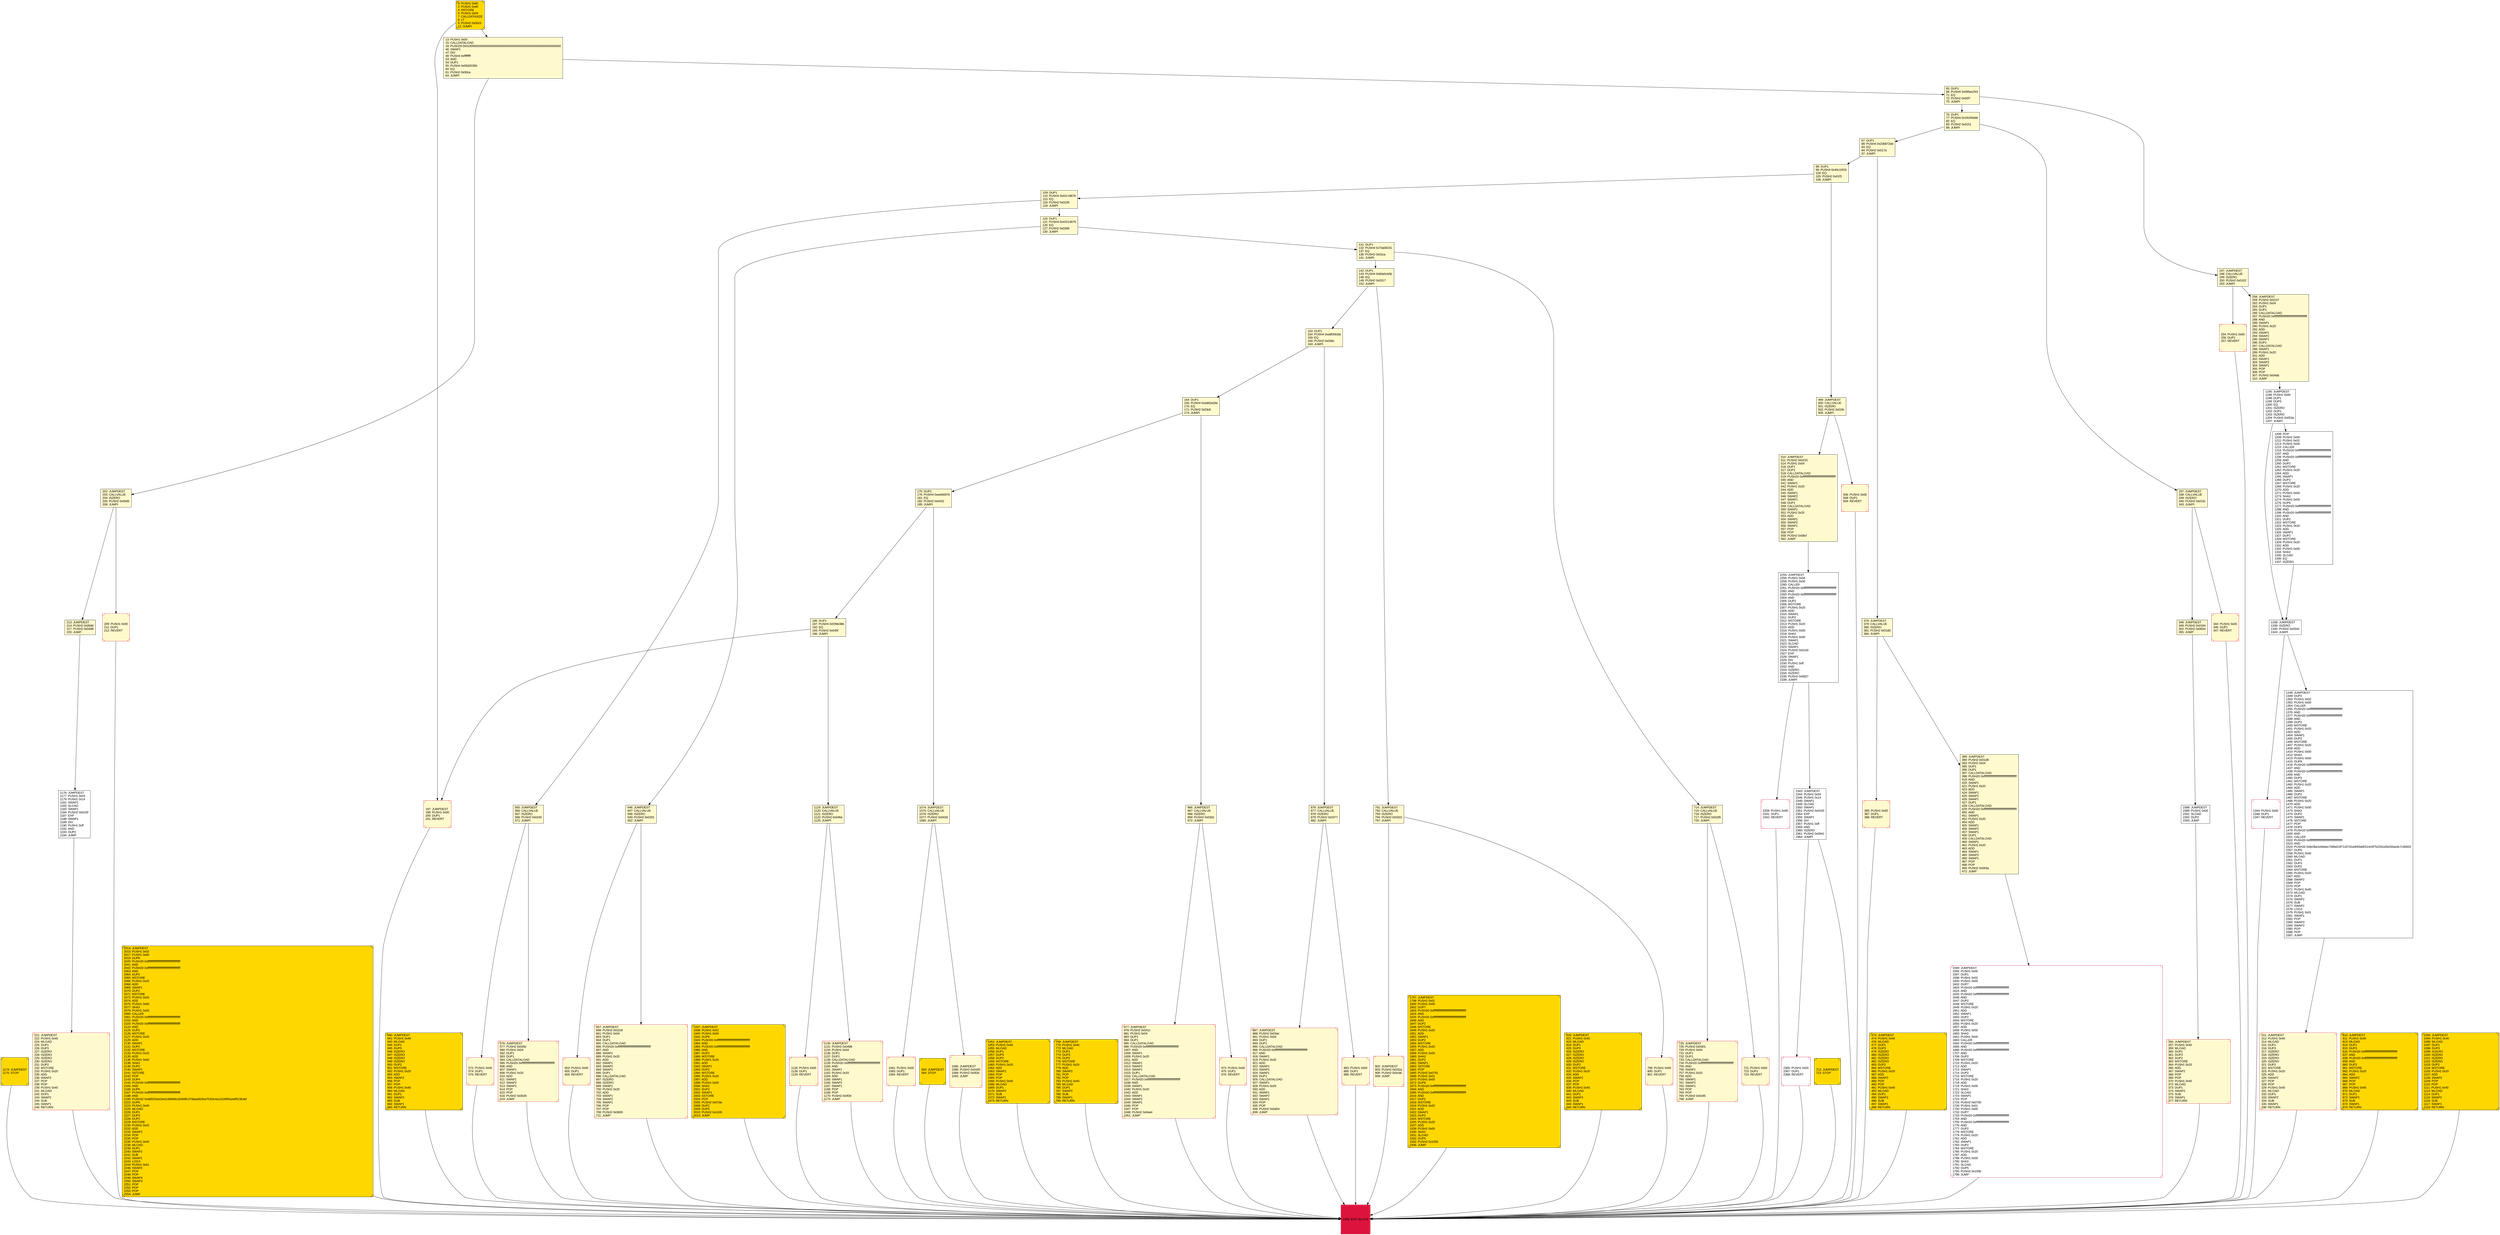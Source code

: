 digraph G {
bgcolor=transparent rankdir=UD;
node [shape=box style=filled color=black fillcolor=white fontname=arial fontcolor=black];
1174 [label="1174: JUMPDEST\l1175: STOP\l" fillcolor=lemonchiffon shape=Msquare fillcolor=gold ];
2339 [label="2339: PUSH1 0x00\l2341: DUP1\l2342: REVERT\l" shape=Msquare color=crimson ];
109 [label="109: DUP1\l110: PUSH4 0x42c1867b\l115: EQ\l116: PUSH2 0x0235\l119: JUMPI\l" fillcolor=lemonchiffon ];
714 [label="714: JUMPDEST\l715: CALLVALUE\l716: ISZERO\l717: PUSH2 0x02d5\l720: JUMPI\l" fillcolor=lemonchiffon ];
1588 [label="1588: JUMPDEST\l1589: PUSH1 0x00\l1591: SLOAD\l1592: DUP2\l1593: JUMP\l" ];
2369 [label="2369: JUMPDEST\l2370: PUSH1 0x00\l2372: SLOAD\l" shape=Msquare color=crimson ];
98 [label="98: DUP1\l99: PUSH4 0x40c10f19\l104: EQ\l105: PUSH2 0x01f3\l108: JUMPI\l" fillcolor=lemonchiffon ];
213 [label="213: JUMPDEST\l214: PUSH2 0x00dd\l217: PUSH2 0x0498\l220: JUMP\l" fillcolor=lemonchiffon ];
311 [label="311: JUMPDEST\l312: PUSH1 0x40\l314: MLOAD\l315: DUP1\l316: DUP3\l317: ISZERO\l318: ISZERO\l319: ISZERO\l320: ISZERO\l321: DUP2\l322: MSTORE\l323: PUSH1 0x20\l325: ADD\l326: SWAP2\l327: POP\l328: POP\l329: PUSH1 0x40\l331: MLOAD\l332: DUP1\l333: SWAP2\l334: SUB\l335: SWAP1\l336: RETURN\l" fillcolor=lemonchiffon shape=Msquare color=crimson ];
2014 [label="2014: JUMPDEST\l2015: PUSH1 0x02\l2017: PUSH1 0x00\l2019: DUP8\l2020: PUSH20 0xffffffffffffffffffffffffffffffffffffffff\l2041: AND\l2042: PUSH20 0xffffffffffffffffffffffffffffffffffffffff\l2063: AND\l2064: DUP2\l2065: MSTORE\l2066: PUSH1 0x20\l2068: ADD\l2069: SWAP1\l2070: DUP2\l2071: MSTORE\l2072: PUSH1 0x20\l2074: ADD\l2075: PUSH1 0x00\l2077: SHA3\l2078: PUSH1 0x00\l2080: CALLER\l2081: PUSH20 0xffffffffffffffffffffffffffffffffffffffff\l2102: AND\l2103: PUSH20 0xffffffffffffffffffffffffffffffffffffffff\l2124: AND\l2125: DUP2\l2126: MSTORE\l2127: PUSH1 0x20\l2129: ADD\l2130: SWAP1\l2131: DUP2\l2132: MSTORE\l2133: PUSH1 0x20\l2135: ADD\l2136: PUSH1 0x00\l2138: SHA3\l2139: DUP2\l2140: SWAP1\l2141: SSTORE\l2142: POP\l2143: DUP4\l2144: PUSH20 0xffffffffffffffffffffffffffffffffffffffff\l2165: AND\l2166: DUP6\l2167: PUSH20 0xffffffffffffffffffffffffffffffffffffffff\l2188: AND\l2189: PUSH32 0xddf252ad1be2c89b69c2b068fc378daa952ba7f163c4a11628f55a4df523b3ef\l2222: DUP6\l2223: PUSH1 0x40\l2225: MLOAD\l2226: DUP1\l2227: DUP3\l2228: DUP2\l2229: MSTORE\l2230: PUSH1 0x20\l2232: ADD\l2233: SWAP2\l2234: POP\l2235: POP\l2236: PUSH1 0x40\l2238: MLOAD\l2239: DUP1\l2240: SWAP2\l2241: SUB\l2242: SWAP1\l2243: LOG3\l2244: PUSH1 0x01\l2246: SWAP2\l2247: POP\l2248: POP\l2249: SWAP4\l2250: SWAP3\l2251: POP\l2252: POP\l2253: POP\l2254: JUMP\l" shape=Msquare fillcolor=gold ];
164 [label="164: DUP1\l165: PUSH4 0xdd62ed3e\l170: EQ\l171: PUSH2 0x03c6\l174: JUMPI\l" fillcolor=lemonchiffon ];
65 [label="65: DUP1\l66: PUSH4 0x095ea7b3\l71: EQ\l72: PUSH2 0x00f7\l75: JUMPI\l" fillcolor=lemonchiffon ];
576 [label="576: JUMPDEST\l577: PUSH2 0x026c\l580: PUSH1 0x04\l582: DUP1\l583: DUP1\l584: CALLDATALOAD\l585: PUSH20 0xffffffffffffffffffffffffffffffffffffffff\l606: AND\l607: SWAP1\l608: PUSH1 0x20\l610: ADD\l611: SWAP1\l612: SWAP2\l613: SWAP1\l614: POP\l615: POP\l616: PUSH2 0x0b35\l619: JUMP\l" fillcolor=lemonchiffon shape=Msquare color=crimson ];
940 [label="940: JUMPDEST\l941: PUSH1 0x40\l943: MLOAD\l944: DUP1\l945: DUP3\l946: ISZERO\l947: ISZERO\l948: ISZERO\l949: ISZERO\l950: DUP2\l951: MSTORE\l952: PUSH1 0x20\l954: ADD\l955: SWAP2\l956: POP\l957: POP\l958: PUSH1 0x40\l960: MLOAD\l961: DUP1\l962: SWAP2\l963: SUB\l964: SWAP1\l965: RETURN\l" fillcolor=lemonchiffon shape=Msquare fillcolor=gold ];
1119 [label="1119: JUMPDEST\l1120: CALLVALUE\l1121: ISZERO\l1122: PUSH2 0x046a\l1125: JUMPI\l" fillcolor=lemonchiffon ];
977 [label="977: JUMPDEST\l978: PUSH2 0x041c\l981: PUSH1 0x04\l983: DUP1\l984: DUP1\l985: CALLDATALOAD\l986: PUSH20 0xffffffffffffffffffffffffffffffffffffffff\l1007: AND\l1008: SWAP1\l1009: PUSH1 0x20\l1011: ADD\l1012: SWAP1\l1013: SWAP2\l1014: SWAP1\l1015: DUP1\l1016: CALLDATALOAD\l1017: PUSH20 0xffffffffffffffffffffffffffffffffffffffff\l1038: AND\l1039: SWAP1\l1040: PUSH1 0x20\l1042: ADD\l1043: SWAP1\l1044: SWAP2\l1045: SWAP1\l1046: POP\l1047: POP\l1048: PUSH2 0x0ea4\l1051: JUMP\l" fillcolor=lemonchiffon shape=Msquare color=crimson ];
1081 [label="1081: PUSH1 0x00\l1083: DUP1\l1084: REVERT\l" fillcolor=lemonchiffon shape=Msquare color=crimson ];
186 [label="186: DUP1\l187: PUSH4 0xf2fde38b\l192: EQ\l193: PUSH2 0x045f\l196: JUMPI\l" fillcolor=lemonchiffon ];
2365 [label="2365: PUSH1 0x00\l2367: DUP1\l2368: REVERT\l" shape=Msquare color=crimson ];
120 [label="120: DUP1\l121: PUSH4 0x43214675\l126: EQ\l127: PUSH2 0x0286\l130: JUMPI\l" fillcolor=lemonchiffon ];
572 [label="572: PUSH1 0x00\l574: DUP1\l575: REVERT\l" fillcolor=lemonchiffon shape=Msquare color=crimson ];
0 [label="0: PUSH1 0x60\l2: PUSH1 0x40\l4: MSTORE\l5: PUSH1 0x04\l7: CALLDATASIZE\l8: LT\l9: PUSH2 0x00c5\l12: JUMPI\l" fillcolor=lemonchiffon shape=Msquare fillcolor=gold ];
2255 [label="2255: JUMPDEST\l2256: PUSH1 0x04\l2258: PUSH1 0x00\l2260: CALLER\l2261: PUSH20 0xffffffffffffffffffffffffffffffffffffffff\l2282: AND\l2283: PUSH20 0xffffffffffffffffffffffffffffffffffffffff\l2304: AND\l2305: DUP2\l2306: MSTORE\l2307: PUSH1 0x20\l2309: ADD\l2310: SWAP1\l2311: DUP2\l2312: MSTORE\l2313: PUSH1 0x20\l2315: ADD\l2316: PUSH1 0x00\l2318: SHA3\l2319: PUSH1 0x00\l2321: SWAP1\l2322: SLOAD\l2323: SWAP1\l2324: PUSH2 0x0100\l2327: EXP\l2328: SWAP1\l2329: DIV\l2330: PUSH1 0xff\l2332: AND\l2333: ISZERO\l2334: ISZERO\l2335: PUSH2 0x0927\l2338: JUMPI\l" ];
1937 [label="1937: JUMPDEST\l1938: PUSH1 0x01\l1940: PUSH1 0x00\l1942: DUP8\l1943: PUSH20 0xffffffffffffffffffffffffffffffffffffffff\l1964: AND\l1965: PUSH20 0xffffffffffffffffffffffffffffffffffffffff\l1986: AND\l1987: DUP2\l1988: MSTORE\l1989: PUSH1 0x20\l1991: ADD\l1992: SWAP1\l1993: DUP2\l1994: MSTORE\l1995: PUSH1 0x20\l1997: ADD\l1998: PUSH1 0x00\l2000: SHA3\l2001: DUP2\l2002: SWAP1\l2003: SSTORE\l2004: POP\l2005: PUSH2 0x07de\l2008: DUP2\l2009: DUP5\l2010: PUSH2 0x1035\l2013: JUMP\l" shape=Msquare fillcolor=gold ];
385 [label="385: PUSH1 0x00\l387: DUP1\l388: REVERT\l" fillcolor=lemonchiffon shape=Msquare color=crimson ];
2343 [label="2343: JUMPDEST\l2344: PUSH1 0x03\l2346: PUSH1 0x14\l2348: SWAP1\l2349: SLOAD\l2350: SWAP1\l2351: PUSH2 0x0100\l2354: EXP\l2355: SWAP1\l2356: DIV\l2357: PUSH1 0xff\l2359: AND\l2360: ISZERO\l2361: PUSH2 0x0941\l2364: JUMPI\l" ];
247 [label="247: JUMPDEST\l248: CALLVALUE\l249: ISZERO\l250: PUSH2 0x0102\l253: JUMPI\l" fillcolor=lemonchiffon ];
1085 [label="1085: JUMPDEST\l1086: PUSH2 0x0445\l1089: PUSH2 0x0f2b\l1092: JUMP\l" fillcolor=lemonchiffon shape=Msquare color=crimson ];
1074 [label="1074: JUMPDEST\l1075: CALLVALUE\l1076: ISZERO\l1077: PUSH2 0x043d\l1080: JUMPI\l" fillcolor=lemonchiffon ];
563 [label="563: JUMPDEST\l564: STOP\l" fillcolor=lemonchiffon shape=Msquare fillcolor=gold ];
1348 [label="1348: JUMPDEST\l1349: DUP2\l1350: PUSH1 0x02\l1352: PUSH1 0x00\l1354: CALLER\l1355: PUSH20 0xffffffffffffffffffffffffffffffffffffffff\l1376: AND\l1377: PUSH20 0xffffffffffffffffffffffffffffffffffffffff\l1398: AND\l1399: DUP2\l1400: MSTORE\l1401: PUSH1 0x20\l1403: ADD\l1404: SWAP1\l1405: DUP2\l1406: MSTORE\l1407: PUSH1 0x20\l1409: ADD\l1410: PUSH1 0x00\l1412: SHA3\l1413: PUSH1 0x00\l1415: DUP6\l1416: PUSH20 0xffffffffffffffffffffffffffffffffffffffff\l1437: AND\l1438: PUSH20 0xffffffffffffffffffffffffffffffffffffffff\l1459: AND\l1460: DUP2\l1461: MSTORE\l1462: PUSH1 0x20\l1464: ADD\l1465: SWAP1\l1466: DUP2\l1467: MSTORE\l1468: PUSH1 0x20\l1470: ADD\l1471: PUSH1 0x00\l1473: SHA3\l1474: DUP2\l1475: SWAP1\l1476: SSTORE\l1477: POP\l1478: DUP3\l1479: PUSH20 0xffffffffffffffffffffffffffffffffffffffff\l1500: AND\l1501: CALLER\l1502: PUSH20 0xffffffffffffffffffffffffffffffffffffffff\l1523: AND\l1524: PUSH32 0x8c5be1e5ebec7d5bd14f71427d1e84f3dd0314c0f7b2291e5b200ac8c7c3b925\l1557: DUP5\l1558: PUSH1 0x40\l1560: MLOAD\l1561: DUP1\l1562: DUP3\l1563: DUP2\l1564: MSTORE\l1565: PUSH1 0x20\l1567: ADD\l1568: SWAP2\l1569: POP\l1570: POP\l1571: PUSH1 0x40\l1573: MLOAD\l1574: DUP1\l1575: SWAP2\l1576: SUB\l1577: SWAP1\l1578: LOG3\l1579: PUSH1 0x01\l1581: SWAP1\l1582: POP\l1583: SWAP3\l1584: SWAP2\l1585: POP\l1586: POP\l1587: JUMP\l" ];
653 [label="653: PUSH1 0x00\l655: DUP1\l656: REVERT\l" fillcolor=lemonchiffon shape=Msquare color=crimson ];
1052 [label="1052: JUMPDEST\l1053: PUSH1 0x40\l1055: MLOAD\l1056: DUP1\l1057: DUP3\l1058: DUP2\l1059: MSTORE\l1060: PUSH1 0x20\l1062: ADD\l1063: SWAP2\l1064: POP\l1065: POP\l1066: PUSH1 0x40\l1068: MLOAD\l1069: DUP1\l1070: SWAP2\l1071: SUB\l1072: SWAP1\l1073: RETURN\l" fillcolor=lemonchiffon shape=Msquare fillcolor=gold ];
769 [label="769: JUMPDEST\l770: PUSH1 0x40\l772: MLOAD\l773: DUP1\l774: DUP3\l775: DUP2\l776: MSTORE\l777: PUSH1 0x20\l779: ADD\l780: SWAP2\l781: POP\l782: POP\l783: PUSH1 0x40\l785: MLOAD\l786: DUP1\l787: SWAP2\l788: SUB\l789: SWAP1\l790: RETURN\l" fillcolor=lemonchiffon shape=Msquare fillcolor=gold ];
1195 [label="1195: JUMPDEST\l1196: PUSH1 0x00\l1198: DUP1\l1199: DUP3\l1200: EQ\l1201: ISZERO\l1202: DUP1\l1203: ISZERO\l1204: PUSH2 0x053a\l1207: JUMPI\l" ];
1594 [label="1594: JUMPDEST\l1595: PUSH1 0x00\l1597: DUP1\l1598: PUSH1 0x02\l1600: PUSH1 0x00\l1602: DUP7\l1603: PUSH20 0xffffffffffffffffffffffffffffffffffffffff\l1624: AND\l1625: PUSH20 0xffffffffffffffffffffffffffffffffffffffff\l1646: AND\l1647: DUP2\l1648: MSTORE\l1649: PUSH1 0x20\l1651: ADD\l1652: SWAP1\l1653: DUP2\l1654: MSTORE\l1655: PUSH1 0x20\l1657: ADD\l1658: PUSH1 0x00\l1660: SHA3\l1661: PUSH1 0x00\l1663: CALLER\l1664: PUSH20 0xffffffffffffffffffffffffffffffffffffffff\l1685: AND\l1686: PUSH20 0xffffffffffffffffffffffffffffffffffffffff\l1707: AND\l1708: DUP2\l1709: MSTORE\l1710: PUSH1 0x20\l1712: ADD\l1713: SWAP1\l1714: DUP2\l1715: MSTORE\l1716: PUSH1 0x20\l1718: ADD\l1719: PUSH1 0x00\l1721: SHA3\l1722: SLOAD\l1723: SWAP1\l1724: POP\l1725: PUSH2 0x0705\l1728: PUSH1 0x01\l1730: PUSH1 0x00\l1732: DUP7\l1733: PUSH20 0xffffffffffffffffffffffffffffffffffffffff\l1754: AND\l1755: PUSH20 0xffffffffffffffffffffffffffffffffffffffff\l1776: AND\l1777: DUP2\l1778: MSTORE\l1779: PUSH1 0x20\l1781: ADD\l1782: SWAP1\l1783: DUP2\l1784: MSTORE\l1785: PUSH1 0x20\l1787: ADD\l1788: PUSH1 0x00\l1790: SHA3\l1791: SLOAD\l1792: DUP5\l1793: PUSH2 0x100b\l1796: JUMP\l" shape=Msquare color=crimson ];
1208 [label="1208: POP\l1209: PUSH1 0x00\l1211: PUSH1 0x02\l1213: PUSH1 0x00\l1215: CALLER\l1216: PUSH20 0xffffffffffffffffffffffffffffffffffffffff\l1237: AND\l1238: PUSH20 0xffffffffffffffffffffffffffffffffffffffff\l1259: AND\l1260: DUP2\l1261: MSTORE\l1262: PUSH1 0x20\l1264: ADD\l1265: SWAP1\l1266: DUP2\l1267: MSTORE\l1268: PUSH1 0x20\l1270: ADD\l1271: PUSH1 0x00\l1273: SHA3\l1274: PUSH1 0x00\l1276: DUP6\l1277: PUSH20 0xffffffffffffffffffffffffffffffffffffffff\l1298: AND\l1299: PUSH20 0xffffffffffffffffffffffffffffffffffffffff\l1320: AND\l1321: DUP2\l1322: MSTORE\l1323: PUSH1 0x20\l1325: ADD\l1326: SWAP1\l1327: DUP2\l1328: MSTORE\l1329: PUSH1 0x20\l1331: ADD\l1332: PUSH1 0x00\l1334: SHA3\l1335: SLOAD\l1336: EQ\l1337: ISZERO\l" ];
131 [label="131: DUP1\l132: PUSH4 0x70a08231\l137: EQ\l138: PUSH2 0x02ca\l141: JUMPI\l" fillcolor=lemonchiffon ];
646 [label="646: JUMPDEST\l647: CALLVALUE\l648: ISZERO\l649: PUSH2 0x0291\l652: JUMPI\l" fillcolor=lemonchiffon ];
510 [label="510: JUMPDEST\l511: PUSH2 0x0233\l514: PUSH1 0x04\l516: DUP1\l517: DUP1\l518: CALLDATALOAD\l519: PUSH20 0xffffffffffffffffffffffffffffffffffffffff\l540: AND\l541: SWAP1\l542: PUSH1 0x20\l544: ADD\l545: SWAP1\l546: SWAP2\l547: SWAP1\l548: DUP1\l549: CALLDATALOAD\l550: SWAP1\l551: PUSH1 0x20\l553: ADD\l554: SWAP1\l555: SWAP2\l556: SWAP1\l557: POP\l558: POP\l559: PUSH2 0x08cf\l562: JUMP\l" fillcolor=lemonchiffon ];
798 [label="798: PUSH1 0x00\l800: DUP1\l801: REVERT\l" fillcolor=lemonchiffon shape=Msquare color=crimson ];
197 [label="197: JUMPDEST\l198: PUSH1 0x00\l200: DUP1\l201: REVERT\l" fillcolor=lemonchiffon shape=Msquare color=crimson ];
2369 [label="2369: EXIT BLOCK\l" fillcolor=crimson ];
389 [label="389: JUMPDEST\l390: PUSH2 0x01d9\l393: PUSH1 0x04\l395: DUP1\l396: DUP1\l397: CALLDATALOAD\l398: PUSH20 0xffffffffffffffffffffffffffffffffffffffff\l419: AND\l420: SWAP1\l421: PUSH1 0x20\l423: ADD\l424: SWAP1\l425: SWAP2\l426: SWAP1\l427: DUP1\l428: CALLDATALOAD\l429: PUSH20 0xffffffffffffffffffffffffffffffffffffffff\l450: AND\l451: SWAP1\l452: PUSH1 0x20\l454: ADD\l455: SWAP1\l456: SWAP2\l457: SWAP1\l458: DUP1\l459: CALLDATALOAD\l460: SWAP1\l461: PUSH1 0x20\l463: ADD\l464: SWAP1\l465: SWAP2\l466: SWAP1\l467: POP\l468: POP\l469: PUSH2 0x063a\l472: JUMP\l" fillcolor=lemonchiffon ];
175 [label="175: DUP1\l176: PUSH4 0xeefa597b\l181: EQ\l182: PUSH2 0x0432\l185: JUMPI\l" fillcolor=lemonchiffon ];
348 [label="348: JUMPDEST\l349: PUSH2 0x0164\l352: PUSH2 0x0634\l355: JUMP\l" fillcolor=lemonchiffon ];
725 [label="725: JUMPDEST\l726: PUSH2 0x0301\l729: PUSH1 0x04\l731: DUP1\l732: DUP1\l733: CALLDATALOAD\l734: PUSH20 0xffffffffffffffffffffffffffffffffffffffff\l755: AND\l756: SWAP1\l757: PUSH1 0x20\l759: ADD\l760: SWAP1\l761: SWAP2\l762: SWAP1\l763: POP\l764: POP\l765: PUSH2 0x0c95\l768: JUMP\l" fillcolor=lemonchiffon shape=Msquare color=crimson ];
337 [label="337: JUMPDEST\l338: CALLVALUE\l339: ISZERO\l340: PUSH2 0x015c\l343: JUMPI\l" fillcolor=lemonchiffon ];
87 [label="87: DUP1\l88: PUSH4 0x23b872dd\l93: EQ\l94: PUSH2 0x017a\l97: JUMPI\l" fillcolor=lemonchiffon ];
1126 [label="1126: PUSH1 0x00\l1128: DUP1\l1129: REVERT\l" fillcolor=lemonchiffon shape=Msquare color=crimson ];
1797 [label="1797: JUMPDEST\l1798: PUSH1 0x01\l1800: PUSH1 0x00\l1802: DUP7\l1803: PUSH20 0xffffffffffffffffffffffffffffffffffffffff\l1824: AND\l1825: PUSH20 0xffffffffffffffffffffffffffffffffffffffff\l1846: AND\l1847: DUP2\l1848: MSTORE\l1849: PUSH1 0x20\l1851: ADD\l1852: SWAP1\l1853: DUP2\l1854: MSTORE\l1855: PUSH1 0x20\l1857: ADD\l1858: PUSH1 0x00\l1860: SHA3\l1861: DUP2\l1862: SWAP1\l1863: SSTORE\l1864: POP\l1865: PUSH2 0x0791\l1868: PUSH1 0x01\l1870: PUSH1 0x00\l1872: DUP8\l1873: PUSH20 0xffffffffffffffffffffffffffffffffffffffff\l1894: AND\l1895: PUSH20 0xffffffffffffffffffffffffffffffffffffffff\l1916: AND\l1917: DUP2\l1918: MSTORE\l1919: PUSH1 0x20\l1921: ADD\l1922: SWAP1\l1923: DUP2\l1924: MSTORE\l1925: PUSH1 0x20\l1927: ADD\l1928: PUSH1 0x00\l1930: SHA3\l1931: SLOAD\l1932: DUP5\l1933: PUSH2 0x1035\l1936: JUMP\l" shape=Msquare fillcolor=gold ];
620 [label="620: JUMPDEST\l621: PUSH1 0x40\l623: MLOAD\l624: DUP1\l625: DUP3\l626: ISZERO\l627: ISZERO\l628: ISZERO\l629: ISZERO\l630: DUP2\l631: MSTORE\l632: PUSH1 0x20\l634: ADD\l635: SWAP2\l636: POP\l637: POP\l638: PUSH1 0x40\l640: MLOAD\l641: DUP1\l642: SWAP2\l643: SUB\l644: SWAP1\l645: RETURN\l" fillcolor=lemonchiffon shape=Msquare fillcolor=gold ];
13 [label="13: PUSH1 0x00\l15: CALLDATALOAD\l16: PUSH29 0x0100000000000000000000000000000000000000000000000000000000\l46: SWAP1\l47: DIV\l48: PUSH4 0xffffffff\l53: AND\l54: DUP1\l55: PUSH4 0x05d2035b\l60: EQ\l61: PUSH2 0x00ca\l64: JUMPI\l" fillcolor=lemonchiffon ];
883 [label="883: PUSH1 0x00\l885: DUP1\l886: REVERT\l" fillcolor=lemonchiffon shape=Msquare color=crimson ];
657 [label="657: JUMPDEST\l658: PUSH2 0x02c8\l661: PUSH1 0x04\l663: DUP1\l664: DUP1\l665: CALLDATALOAD\l666: PUSH20 0xffffffffffffffffffffffffffffffffffffffff\l687: AND\l688: SWAP1\l689: PUSH1 0x20\l691: ADD\l692: SWAP1\l693: SWAP2\l694: SWAP1\l695: DUP1\l696: CALLDATALOAD\l697: ISZERO\l698: ISZERO\l699: SWAP1\l700: PUSH1 0x20\l702: ADD\l703: SWAP1\l704: SWAP2\l705: SWAP1\l706: POP\l707: POP\l708: PUSH2 0x0b55\l711: JUMP\l" fillcolor=lemonchiffon shape=Msquare color=crimson ];
356 [label="356: JUMPDEST\l357: PUSH1 0x40\l359: MLOAD\l360: DUP1\l361: DUP3\l362: DUP2\l363: MSTORE\l364: PUSH1 0x20\l366: ADD\l367: SWAP2\l368: POP\l369: POP\l370: PUSH1 0x40\l372: MLOAD\l373: DUP1\l374: SWAP2\l375: SUB\l376: SWAP1\l377: RETURN\l" fillcolor=lemonchiffon shape=Msquare color=crimson ];
1130 [label="1130: JUMPDEST\l1131: PUSH2 0x0496\l1134: PUSH1 0x04\l1136: DUP1\l1137: DUP1\l1138: CALLDATALOAD\l1139: PUSH20 0xffffffffffffffffffffffffffffffffffffffff\l1160: AND\l1161: SWAP1\l1162: PUSH1 0x20\l1164: ADD\l1165: SWAP1\l1166: SWAP2\l1167: SWAP1\l1168: POP\l1169: POP\l1170: PUSH2 0x0f34\l1173: JUMP\l" fillcolor=lemonchiffon shape=Msquare color=crimson ];
76 [label="76: DUP1\l77: PUSH4 0x18160ddd\l82: EQ\l83: PUSH2 0x0151\l86: JUMPI\l" fillcolor=lemonchiffon ];
506 [label="506: PUSH1 0x00\l508: DUP1\l509: REVERT\l" fillcolor=lemonchiffon shape=Msquare color=crimson ];
499 [label="499: JUMPDEST\l500: CALLVALUE\l501: ISZERO\l502: PUSH2 0x01fe\l505: JUMPI\l" fillcolor=lemonchiffon ];
712 [label="712: JUMPDEST\l713: STOP\l" fillcolor=lemonchiffon shape=Msquare fillcolor=gold ];
254 [label="254: PUSH1 0x00\l256: DUP1\l257: REVERT\l" fillcolor=lemonchiffon shape=Msquare color=crimson ];
153 [label="153: DUP1\l154: PUSH4 0xa9059cbb\l159: EQ\l160: PUSH2 0x036c\l163: JUMPI\l" fillcolor=lemonchiffon ];
791 [label="791: JUMPDEST\l792: CALLVALUE\l793: ISZERO\l794: PUSH2 0x0322\l797: JUMPI\l" fillcolor=lemonchiffon ];
221 [label="221: JUMPDEST\l222: PUSH1 0x40\l224: MLOAD\l225: DUP1\l226: DUP3\l227: ISZERO\l228: ISZERO\l229: ISZERO\l230: ISZERO\l231: DUP2\l232: MSTORE\l233: PUSH1 0x20\l235: ADD\l236: SWAP2\l237: POP\l238: POP\l239: PUSH1 0x40\l241: MLOAD\l242: DUP1\l243: SWAP2\l244: SUB\l245: SWAP1\l246: RETURN\l" fillcolor=lemonchiffon shape=Msquare color=crimson ];
1344 [label="1344: PUSH1 0x00\l1346: DUP1\l1347: REVERT\l" shape=Msquare color=crimson ];
966 [label="966: JUMPDEST\l967: CALLVALUE\l968: ISZERO\l969: PUSH2 0x03d1\l972: JUMPI\l" fillcolor=lemonchiffon ];
258 [label="258: JUMPDEST\l259: PUSH2 0x0137\l262: PUSH1 0x04\l264: DUP1\l265: DUP1\l266: CALLDATALOAD\l267: PUSH20 0xffffffffffffffffffffffffffffffffffffffff\l288: AND\l289: SWAP1\l290: PUSH1 0x20\l292: ADD\l293: SWAP1\l294: SWAP2\l295: SWAP1\l296: DUP1\l297: CALLDATALOAD\l298: SWAP1\l299: PUSH1 0x20\l301: ADD\l302: SWAP1\l303: SWAP2\l304: SWAP1\l305: POP\l306: POP\l307: PUSH2 0x04ab\l310: JUMP\l" fillcolor=lemonchiffon ];
1338 [label="1338: JUMPDEST\l1339: ISZERO\l1340: PUSH2 0x0544\l1343: JUMPI\l" ];
473 [label="473: JUMPDEST\l474: PUSH1 0x40\l476: MLOAD\l477: DUP1\l478: DUP3\l479: ISZERO\l480: ISZERO\l481: ISZERO\l482: ISZERO\l483: DUP2\l484: MSTORE\l485: PUSH1 0x20\l487: ADD\l488: SWAP2\l489: POP\l490: POP\l491: PUSH1 0x40\l493: MLOAD\l494: DUP1\l495: SWAP2\l496: SUB\l497: SWAP1\l498: RETURN\l" fillcolor=lemonchiffon shape=Msquare fillcolor=gold ];
802 [label="802: JUMPDEST\l803: PUSH2 0x032a\l806: PUSH2 0x0cde\l809: JUMP\l" fillcolor=lemonchiffon shape=Msquare color=crimson ];
142 [label="142: DUP1\l143: PUSH4 0x8da5cb5b\l148: EQ\l149: PUSH2 0x0317\l152: JUMPI\l" fillcolor=lemonchiffon ];
973 [label="973: PUSH1 0x00\l975: DUP1\l976: REVERT\l" fillcolor=lemonchiffon shape=Msquare color=crimson ];
565 [label="565: JUMPDEST\l566: CALLVALUE\l567: ISZERO\l568: PUSH2 0x0240\l571: JUMPI\l" fillcolor=lemonchiffon ];
209 [label="209: PUSH1 0x00\l211: DUP1\l212: REVERT\l" fillcolor=lemonchiffon shape=Msquare color=crimson ];
1176 [label="1176: JUMPDEST\l1177: PUSH1 0x03\l1179: PUSH1 0x14\l1181: SWAP1\l1182: SLOAD\l1183: SWAP1\l1184: PUSH2 0x0100\l1187: EXP\l1188: SWAP1\l1189: DIV\l1190: PUSH1 0xff\l1192: AND\l1193: DUP2\l1194: JUMP\l" ];
721 [label="721: PUSH1 0x00\l723: DUP1\l724: REVERT\l" fillcolor=lemonchiffon shape=Msquare color=crimson ];
887 [label="887: JUMPDEST\l888: PUSH2 0x03ac\l891: PUSH1 0x04\l893: DUP1\l894: DUP1\l895: CALLDATALOAD\l896: PUSH20 0xffffffffffffffffffffffffffffffffffffffff\l917: AND\l918: SWAP1\l919: PUSH1 0x20\l921: ADD\l922: SWAP1\l923: SWAP2\l924: SWAP1\l925: DUP1\l926: CALLDATALOAD\l927: SWAP1\l928: PUSH1 0x20\l930: ADD\l931: SWAP1\l932: SWAP2\l933: SWAP1\l934: POP\l935: POP\l936: PUSH2 0x0d04\l939: JUMP\l" fillcolor=lemonchiffon shape=Msquare color=crimson ];
876 [label="876: JUMPDEST\l877: CALLVALUE\l878: ISZERO\l879: PUSH2 0x0377\l882: JUMPI\l" fillcolor=lemonchiffon ];
344 [label="344: PUSH1 0x00\l346: DUP1\l347: REVERT\l" fillcolor=lemonchiffon shape=Msquare color=crimson ];
810 [label="810: JUMPDEST\l811: PUSH1 0x40\l813: MLOAD\l814: DUP1\l815: DUP3\l816: PUSH20 0xffffffffffffffffffffffffffffffffffffffff\l837: AND\l838: PUSH20 0xffffffffffffffffffffffffffffffffffffffff\l859: AND\l860: DUP2\l861: MSTORE\l862: PUSH1 0x20\l864: ADD\l865: SWAP2\l866: POP\l867: POP\l868: PUSH1 0x40\l870: MLOAD\l871: DUP1\l872: SWAP2\l873: SUB\l874: SWAP1\l875: RETURN\l" fillcolor=lemonchiffon shape=Msquare fillcolor=gold ];
1093 [label="1093: JUMPDEST\l1094: PUSH1 0x40\l1096: MLOAD\l1097: DUP1\l1098: DUP3\l1099: ISZERO\l1100: ISZERO\l1101: ISZERO\l1102: ISZERO\l1103: DUP2\l1104: MSTORE\l1105: PUSH1 0x20\l1107: ADD\l1108: SWAP2\l1109: POP\l1110: POP\l1111: PUSH1 0x40\l1113: MLOAD\l1114: DUP1\l1115: SWAP2\l1116: SUB\l1117: SWAP1\l1118: RETURN\l" fillcolor=lemonchiffon shape=Msquare fillcolor=gold ];
202 [label="202: JUMPDEST\l203: CALLVALUE\l204: ISZERO\l205: PUSH2 0x00d5\l208: JUMPI\l" fillcolor=lemonchiffon ];
378 [label="378: JUMPDEST\l379: CALLVALUE\l380: ISZERO\l381: PUSH2 0x0185\l384: JUMPI\l" fillcolor=lemonchiffon ];
337 -> 348;
1074 -> 1085;
1338 -> 1344;
499 -> 506;
876 -> 887;
202 -> 209;
966 -> 973;
186 -> 1119;
1797 -> 2369;
620 -> 2369;
1176 -> 221;
657 -> 2369;
1130 -> 2369;
153 -> 876;
506 -> 2369;
646 -> 653;
76 -> 87;
712 -> 2369;
2255 -> 2339;
76 -> 337;
254 -> 2369;
1348 -> 311;
802 -> 2369;
876 -> 883;
973 -> 2369;
209 -> 2369;
721 -> 2369;
65 -> 247;
810 -> 2369;
1093 -> 2369;
1074 -> 1081;
247 -> 258;
714 -> 725;
1119 -> 1130;
1174 -> 2369;
311 -> 2369;
65 -> 76;
576 -> 2369;
1588 -> 356;
1195 -> 1338;
977 -> 2369;
131 -> 142;
791 -> 798;
175 -> 1074;
385 -> 2369;
646 -> 657;
499 -> 510;
109 -> 565;
164 -> 966;
653 -> 2369;
1594 -> 2369;
389 -> 1594;
213 -> 1176;
966 -> 977;
247 -> 254;
565 -> 576;
1195 -> 1208;
197 -> 2369;
98 -> 109;
725 -> 2369;
1126 -> 2369;
791 -> 802;
142 -> 791;
142 -> 153;
883 -> 2369;
356 -> 2369;
109 -> 120;
221 -> 2369;
1344 -> 2369;
473 -> 2369;
2343 -> 2369;
13 -> 202;
510 -> 2255;
120 -> 131;
120 -> 646;
887 -> 2369;
131 -> 714;
344 -> 2369;
87 -> 378;
337 -> 344;
2343 -> 2365;
378 -> 389;
2255 -> 2343;
87 -> 98;
348 -> 1588;
13 -> 65;
2339 -> 2369;
164 -> 175;
1338 -> 1348;
2014 -> 2369;
0 -> 13;
940 -> 2369;
1119 -> 1126;
258 -> 1195;
1208 -> 1338;
1081 -> 2369;
98 -> 499;
186 -> 197;
378 -> 385;
572 -> 2369;
2365 -> 2369;
1937 -> 2369;
0 -> 197;
175 -> 186;
1085 -> 2369;
563 -> 2369;
153 -> 164;
1052 -> 2369;
202 -> 213;
565 -> 572;
769 -> 2369;
714 -> 721;
798 -> 2369;
}